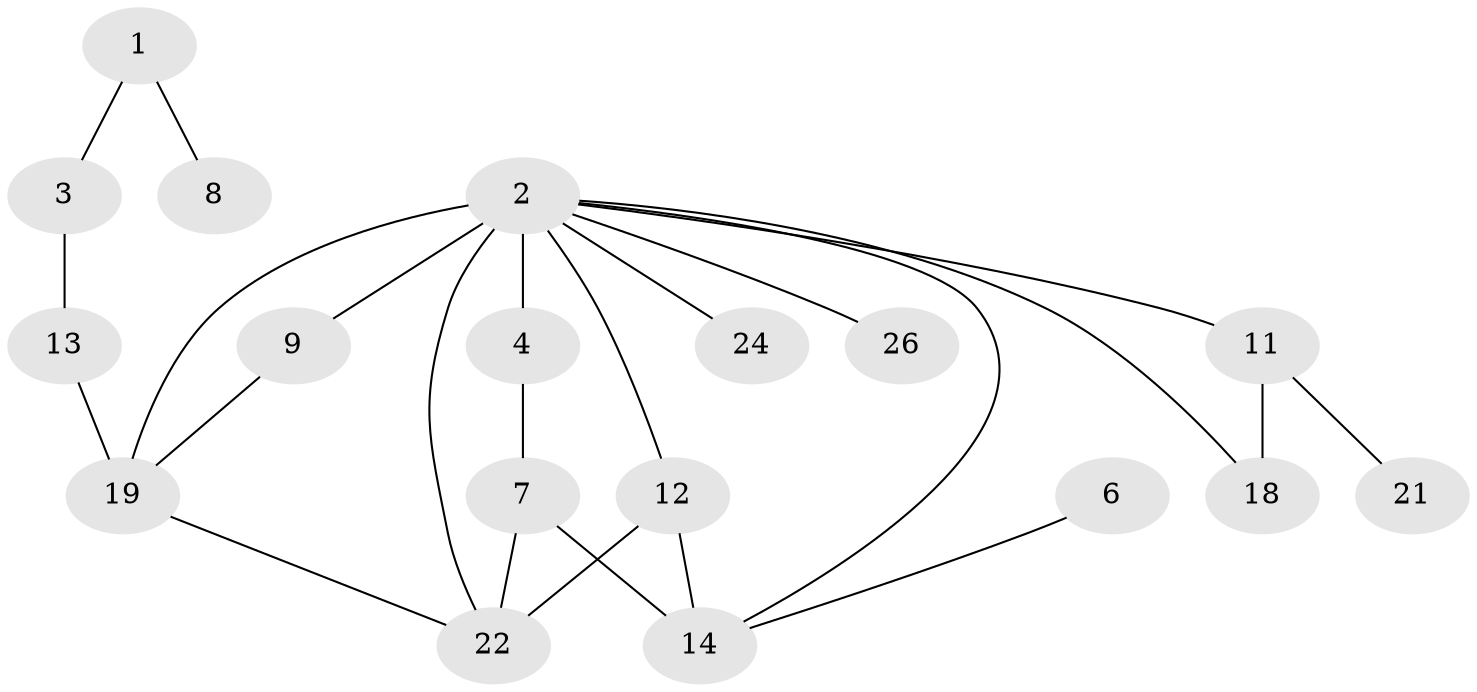 // original degree distribution, {2: 0.25396825396825395, 3: 0.1746031746031746, 5: 0.07936507936507936, 1: 0.31746031746031744, 4: 0.06349206349206349, 0: 0.09523809523809523, 6: 0.015873015873015872}
// Generated by graph-tools (version 1.1) at 2025/48/03/04/25 22:48:04]
// undirected, 18 vertices, 24 edges
graph export_dot {
  node [color=gray90,style=filled];
  1;
  2;
  3;
  4;
  6;
  7;
  8;
  9;
  11;
  12;
  13;
  14;
  18;
  19;
  21;
  22;
  24;
  26;
  1 -- 3 [weight=1.0];
  1 -- 8 [weight=1.0];
  2 -- 4 [weight=3.0];
  2 -- 9 [weight=3.0];
  2 -- 11 [weight=1.0];
  2 -- 12 [weight=1.0];
  2 -- 14 [weight=1.0];
  2 -- 18 [weight=1.0];
  2 -- 19 [weight=1.0];
  2 -- 22 [weight=1.0];
  2 -- 24 [weight=1.0];
  2 -- 26 [weight=1.0];
  3 -- 13 [weight=1.0];
  4 -- 7 [weight=1.0];
  6 -- 14 [weight=1.0];
  7 -- 14 [weight=1.0];
  7 -- 22 [weight=1.0];
  9 -- 19 [weight=1.0];
  11 -- 18 [weight=1.0];
  11 -- 21 [weight=1.0];
  12 -- 14 [weight=1.0];
  12 -- 22 [weight=1.0];
  13 -- 19 [weight=3.0];
  19 -- 22 [weight=1.0];
}
